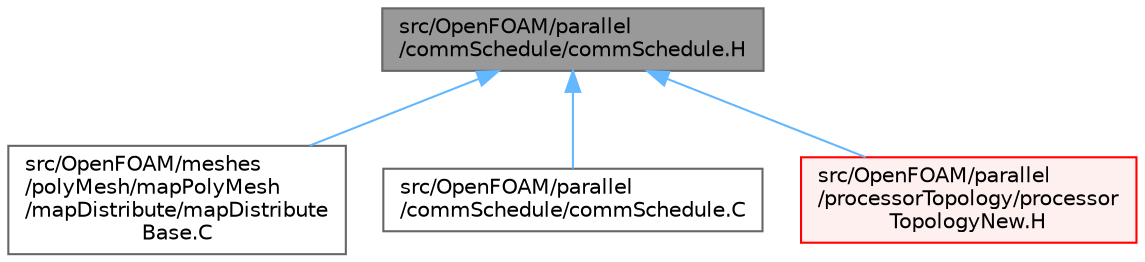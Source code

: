 digraph "src/OpenFOAM/parallel/commSchedule/commSchedule.H"
{
 // LATEX_PDF_SIZE
  bgcolor="transparent";
  edge [fontname=Helvetica,fontsize=10,labelfontname=Helvetica,labelfontsize=10];
  node [fontname=Helvetica,fontsize=10,shape=box,height=0.2,width=0.4];
  Node1 [id="Node000001",label="src/OpenFOAM/parallel\l/commSchedule/commSchedule.H",height=0.2,width=0.4,color="gray40", fillcolor="grey60", style="filled", fontcolor="black",tooltip=" "];
  Node1 -> Node2 [id="edge1_Node000001_Node000002",dir="back",color="steelblue1",style="solid",tooltip=" "];
  Node2 [id="Node000002",label="src/OpenFOAM/meshes\l/polyMesh/mapPolyMesh\l/mapDistribute/mapDistribute\lBase.C",height=0.2,width=0.4,color="grey40", fillcolor="white", style="filled",URL="$mapDistributeBase_8C.html",tooltip=" "];
  Node1 -> Node3 [id="edge2_Node000001_Node000003",dir="back",color="steelblue1",style="solid",tooltip=" "];
  Node3 [id="Node000003",label="src/OpenFOAM/parallel\l/commSchedule/commSchedule.C",height=0.2,width=0.4,color="grey40", fillcolor="white", style="filled",URL="$commSchedule_8C.html",tooltip=" "];
  Node1 -> Node4 [id="edge3_Node000001_Node000004",dir="back",color="steelblue1",style="solid",tooltip=" "];
  Node4 [id="Node000004",label="src/OpenFOAM/parallel\l/processorTopology/processor\lTopologyNew.H",height=0.2,width=0.4,color="red", fillcolor="#FFF0F0", style="filled",URL="$processorTopologyNew_8H.html",tooltip="Define the processor-processor connection table by walking a list of patches and detecting the proces..."];
}
